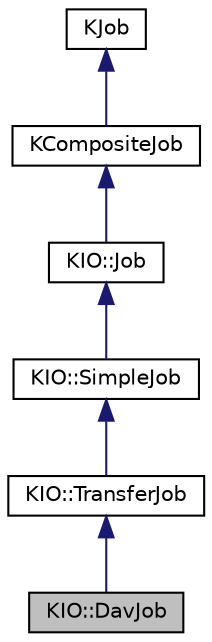 digraph "KIO::DavJob"
{
  edge [fontname="Helvetica",fontsize="10",labelfontname="Helvetica",labelfontsize="10"];
  node [fontname="Helvetica",fontsize="10",shape=record];
  Node0 [label="KIO::DavJob",height=0.2,width=0.4,color="black", fillcolor="grey75", style="filled", fontcolor="black"];
  Node1 -> Node0 [dir="back",color="midnightblue",fontsize="10",style="solid",fontname="Helvetica"];
  Node1 [label="KIO::TransferJob",height=0.2,width=0.4,color="black", fillcolor="white", style="filled",URL="$classKIO_1_1TransferJob.html",tooltip="The transfer job pumps data into and/or out of a Slave. "];
  Node2 -> Node1 [dir="back",color="midnightblue",fontsize="10",style="solid",fontname="Helvetica"];
  Node2 [label="KIO::SimpleJob",height=0.2,width=0.4,color="black", fillcolor="white", style="filled",URL="$classKIO_1_1SimpleJob.html",tooltip="A simple job (one url and one command). "];
  Node3 -> Node2 [dir="back",color="midnightblue",fontsize="10",style="solid",fontname="Helvetica"];
  Node3 [label="KIO::Job",height=0.2,width=0.4,color="black", fillcolor="white", style="filled",URL="$classKIO_1_1Job.html",tooltip="The base class for all jobs. "];
  Node4 -> Node3 [dir="back",color="midnightblue",fontsize="10",style="solid",fontname="Helvetica"];
  Node4 [label="KCompositeJob",height=0.2,width=0.4,color="black", fillcolor="white", style="filled",URL="D:/Users/anthony/Documents/MINGW-KDE-Frameworks/frameworks/kcoreaddons-5.26.0/html/KCoreAddons.tags$classKCompositeJob.html"];
  Node5 -> Node4 [dir="back",color="midnightblue",fontsize="10",style="solid",fontname="Helvetica"];
  Node5 [label="KJob",height=0.2,width=0.4,color="black", fillcolor="white", style="filled",URL="D:/Users/anthony/Documents/MINGW-KDE-Frameworks/frameworks/kcoreaddons-5.26.0/html/KCoreAddons.tags$classKJob.html"];
}
